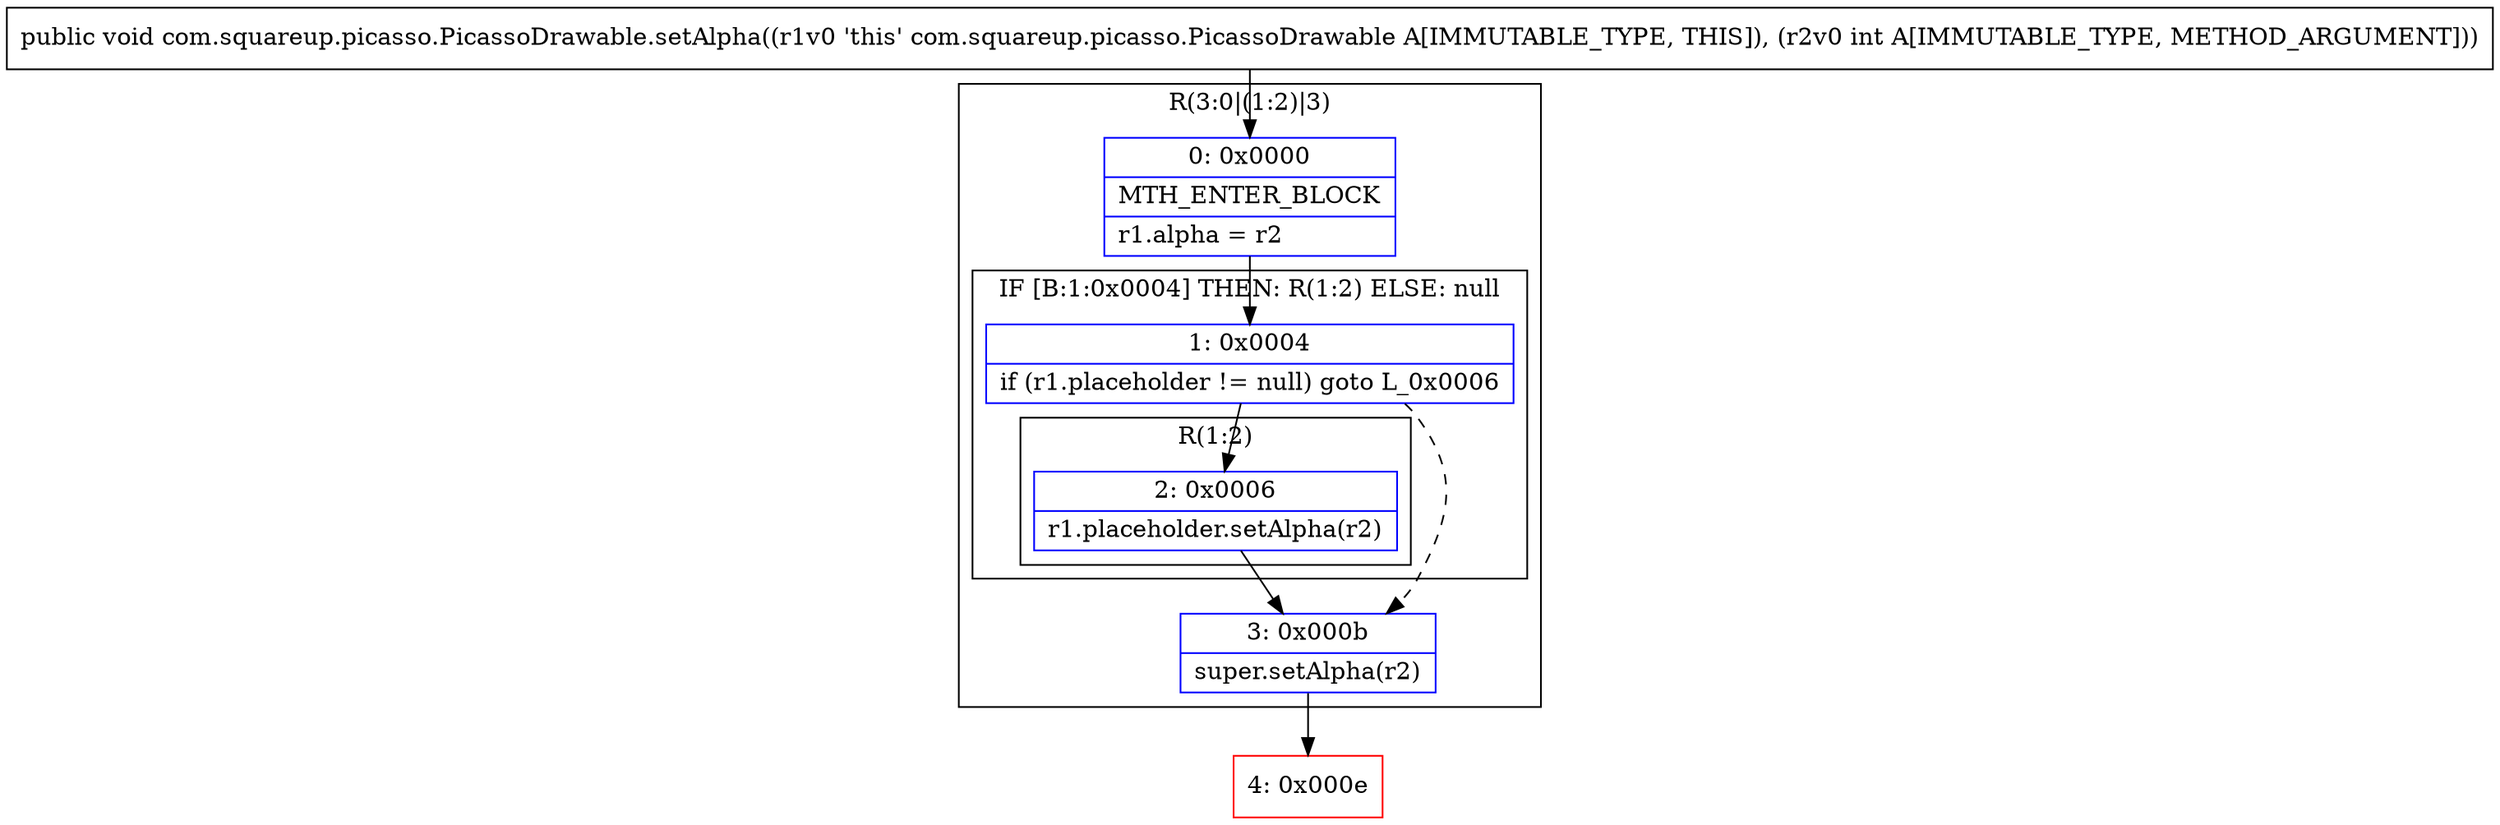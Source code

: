 digraph "CFG forcom.squareup.picasso.PicassoDrawable.setAlpha(I)V" {
subgraph cluster_Region_506013565 {
label = "R(3:0|(1:2)|3)";
node [shape=record,color=blue];
Node_0 [shape=record,label="{0\:\ 0x0000|MTH_ENTER_BLOCK\l|r1.alpha = r2\l}"];
subgraph cluster_IfRegion_592609916 {
label = "IF [B:1:0x0004] THEN: R(1:2) ELSE: null";
node [shape=record,color=blue];
Node_1 [shape=record,label="{1\:\ 0x0004|if (r1.placeholder != null) goto L_0x0006\l}"];
subgraph cluster_Region_1719920241 {
label = "R(1:2)";
node [shape=record,color=blue];
Node_2 [shape=record,label="{2\:\ 0x0006|r1.placeholder.setAlpha(r2)\l}"];
}
}
Node_3 [shape=record,label="{3\:\ 0x000b|super.setAlpha(r2)\l}"];
}
Node_4 [shape=record,color=red,label="{4\:\ 0x000e}"];
MethodNode[shape=record,label="{public void com.squareup.picasso.PicassoDrawable.setAlpha((r1v0 'this' com.squareup.picasso.PicassoDrawable A[IMMUTABLE_TYPE, THIS]), (r2v0 int A[IMMUTABLE_TYPE, METHOD_ARGUMENT])) }"];
MethodNode -> Node_0;
Node_0 -> Node_1;
Node_1 -> Node_2;
Node_1 -> Node_3[style=dashed];
Node_2 -> Node_3;
Node_3 -> Node_4;
}

